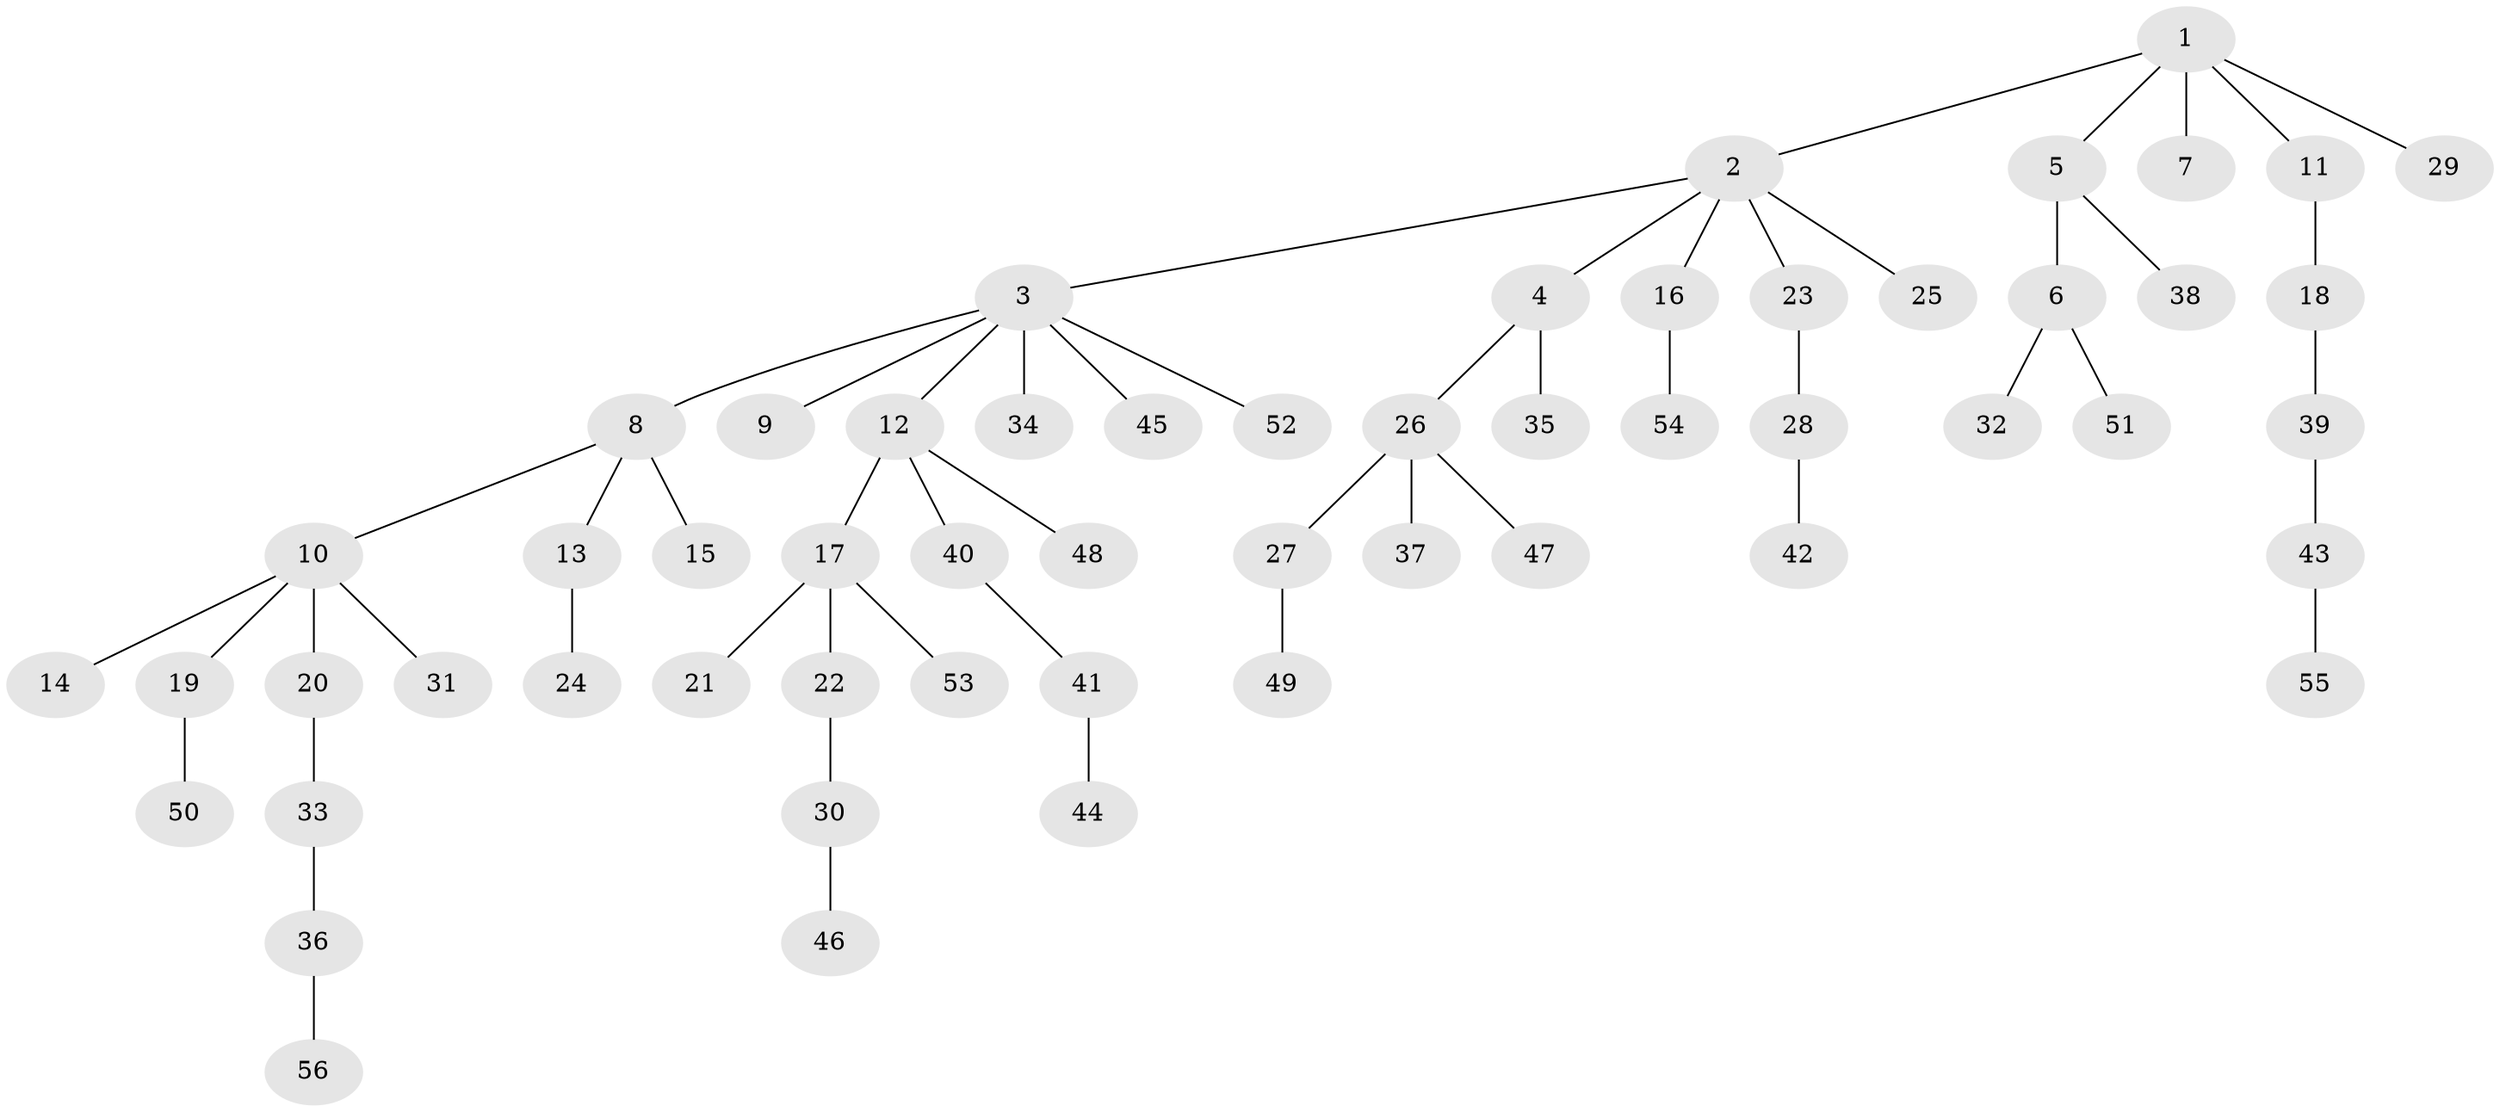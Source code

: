 // original degree distribution, {6: 0.021505376344086023, 8: 0.010752688172043012, 4: 0.03225806451612903, 1: 0.4946236559139785, 5: 0.053763440860215055, 2: 0.2903225806451613, 3: 0.0967741935483871}
// Generated by graph-tools (version 1.1) at 2025/51/03/04/25 22:51:29]
// undirected, 56 vertices, 55 edges
graph export_dot {
  node [color=gray90,style=filled];
  1;
  2;
  3;
  4;
  5;
  6;
  7;
  8;
  9;
  10;
  11;
  12;
  13;
  14;
  15;
  16;
  17;
  18;
  19;
  20;
  21;
  22;
  23;
  24;
  25;
  26;
  27;
  28;
  29;
  30;
  31;
  32;
  33;
  34;
  35;
  36;
  37;
  38;
  39;
  40;
  41;
  42;
  43;
  44;
  45;
  46;
  47;
  48;
  49;
  50;
  51;
  52;
  53;
  54;
  55;
  56;
  1 -- 2 [weight=1.0];
  1 -- 5 [weight=1.0];
  1 -- 7 [weight=1.0];
  1 -- 11 [weight=1.0];
  1 -- 29 [weight=1.0];
  2 -- 3 [weight=1.0];
  2 -- 4 [weight=1.0];
  2 -- 16 [weight=1.0];
  2 -- 23 [weight=1.0];
  2 -- 25 [weight=1.0];
  3 -- 8 [weight=1.0];
  3 -- 9 [weight=1.0];
  3 -- 12 [weight=1.0];
  3 -- 34 [weight=1.0];
  3 -- 45 [weight=1.0];
  3 -- 52 [weight=1.0];
  4 -- 26 [weight=1.0];
  4 -- 35 [weight=1.0];
  5 -- 6 [weight=1.0];
  5 -- 38 [weight=1.0];
  6 -- 32 [weight=1.0];
  6 -- 51 [weight=1.0];
  8 -- 10 [weight=1.0];
  8 -- 13 [weight=1.0];
  8 -- 15 [weight=1.0];
  10 -- 14 [weight=1.0];
  10 -- 19 [weight=1.0];
  10 -- 20 [weight=1.0];
  10 -- 31 [weight=1.0];
  11 -- 18 [weight=1.0];
  12 -- 17 [weight=1.0];
  12 -- 40 [weight=1.0];
  12 -- 48 [weight=1.0];
  13 -- 24 [weight=1.0];
  16 -- 54 [weight=1.0];
  17 -- 21 [weight=1.0];
  17 -- 22 [weight=1.0];
  17 -- 53 [weight=1.0];
  18 -- 39 [weight=1.0];
  19 -- 50 [weight=1.0];
  20 -- 33 [weight=1.0];
  22 -- 30 [weight=1.0];
  23 -- 28 [weight=1.0];
  26 -- 27 [weight=1.0];
  26 -- 37 [weight=1.0];
  26 -- 47 [weight=1.0];
  27 -- 49 [weight=1.0];
  28 -- 42 [weight=1.0];
  30 -- 46 [weight=1.0];
  33 -- 36 [weight=1.0];
  36 -- 56 [weight=1.0];
  39 -- 43 [weight=1.0];
  40 -- 41 [weight=1.0];
  41 -- 44 [weight=1.0];
  43 -- 55 [weight=1.0];
}
